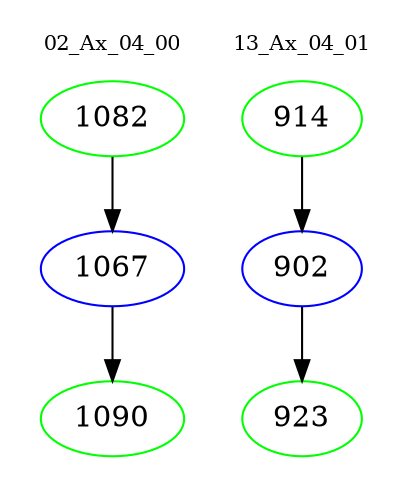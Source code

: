 digraph{
subgraph cluster_0 {
color = white
label = "02_Ax_04_00";
fontsize=10;
T0_1082 [label="1082", color="green"]
T0_1082 -> T0_1067 [color="black"]
T0_1067 [label="1067", color="blue"]
T0_1067 -> T0_1090 [color="black"]
T0_1090 [label="1090", color="green"]
}
subgraph cluster_1 {
color = white
label = "13_Ax_04_01";
fontsize=10;
T1_914 [label="914", color="green"]
T1_914 -> T1_902 [color="black"]
T1_902 [label="902", color="blue"]
T1_902 -> T1_923 [color="black"]
T1_923 [label="923", color="green"]
}
}
